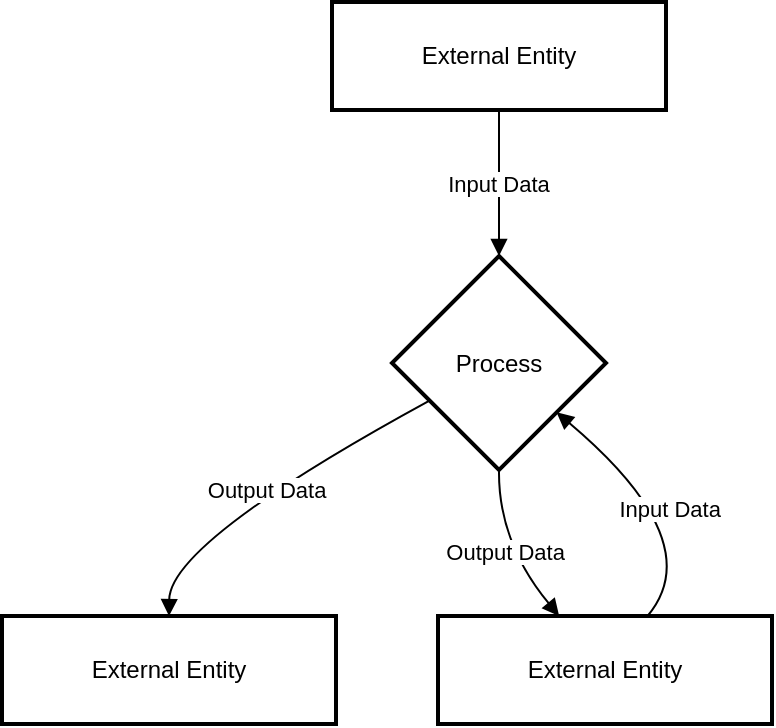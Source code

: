 <mxfile version="26.1.3">
  <diagram name="Página-1" id="H37DEGJjfhYi7LwUec4t">
    <mxGraphModel>
      <root>
        <mxCell id="0" />
        <mxCell id="1" parent="0" />
        <mxCell id="2" value="External Entity" style="whiteSpace=wrap;strokeWidth=2;" vertex="1" parent="1">
          <mxGeometry x="173" y="8" width="167" height="54" as="geometry" />
        </mxCell>
        <mxCell id="3" value="Process" style="rhombus;strokeWidth=2;whiteSpace=wrap;" vertex="1" parent="1">
          <mxGeometry x="203" y="135" width="107" height="107" as="geometry" />
        </mxCell>
        <mxCell id="4" value="External Entity" style="whiteSpace=wrap;strokeWidth=2;" vertex="1" parent="1">
          <mxGeometry x="8" y="315" width="167" height="54" as="geometry" />
        </mxCell>
        <mxCell id="5" value="External Entity" style="whiteSpace=wrap;strokeWidth=2;" vertex="1" parent="1">
          <mxGeometry x="226" y="315" width="167" height="54" as="geometry" />
        </mxCell>
        <mxCell id="6" value="Input Data" style="curved=1;startArrow=none;endArrow=block;exitX=0.5;exitY=1;entryX=0.5;entryY=0;" edge="1" parent="1" source="2" target="3">
          <mxGeometry relative="1" as="geometry">
            <Array as="points" />
          </mxGeometry>
        </mxCell>
        <mxCell id="7" value="Output Data" style="curved=1;startArrow=none;endArrow=block;exitX=0;exitY=0.77;entryX=0.5;entryY=-0.01;" edge="1" parent="1" source="3" target="4">
          <mxGeometry relative="1" as="geometry">
            <Array as="points">
              <mxPoint x="92" y="278" />
            </Array>
          </mxGeometry>
        </mxCell>
        <mxCell id="8" value="Output Data" style="curved=1;startArrow=none;endArrow=block;exitX=0.5;exitY=1;entryX=0.36;entryY=-0.01;" edge="1" parent="1" source="3" target="5">
          <mxGeometry relative="1" as="geometry">
            <Array as="points">
              <mxPoint x="256" y="278" />
            </Array>
          </mxGeometry>
        </mxCell>
        <mxCell id="9" value="Input Data" style="curved=1;startArrow=none;endArrow=block;exitX=0.63;exitY=-0.01;entryX=0.99;entryY=0.92;" edge="1" parent="1" source="5" target="3">
          <mxGeometry relative="1" as="geometry">
            <Array as="points">
              <mxPoint x="362" y="278" />
            </Array>
          </mxGeometry>
        </mxCell>
      </root>
    </mxGraphModel>
  </diagram>
</mxfile>
